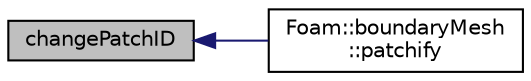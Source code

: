 digraph "changePatchID"
{
  bgcolor="transparent";
  edge [fontname="Helvetica",fontsize="10",labelfontname="Helvetica",labelfontsize="10"];
  node [fontname="Helvetica",fontsize="10",shape=record];
  rankdir="LR";
  Node1 [label="changePatchID",height=0.2,width=0.4,color="black", fillcolor="grey75", style="filled", fontcolor="black"];
  Node1 -> Node2 [dir="back",color="midnightblue",fontsize="10",style="solid",fontname="Helvetica"];
  Node2 [label="Foam::boundaryMesh\l::patchify",height=0.2,width=0.4,color="black",URL="$a00149.html#a1388ce7b51e90f0f124154376ec33a51",tooltip="Take over patches onto polyMesh from nearest face in *this. "];
}
